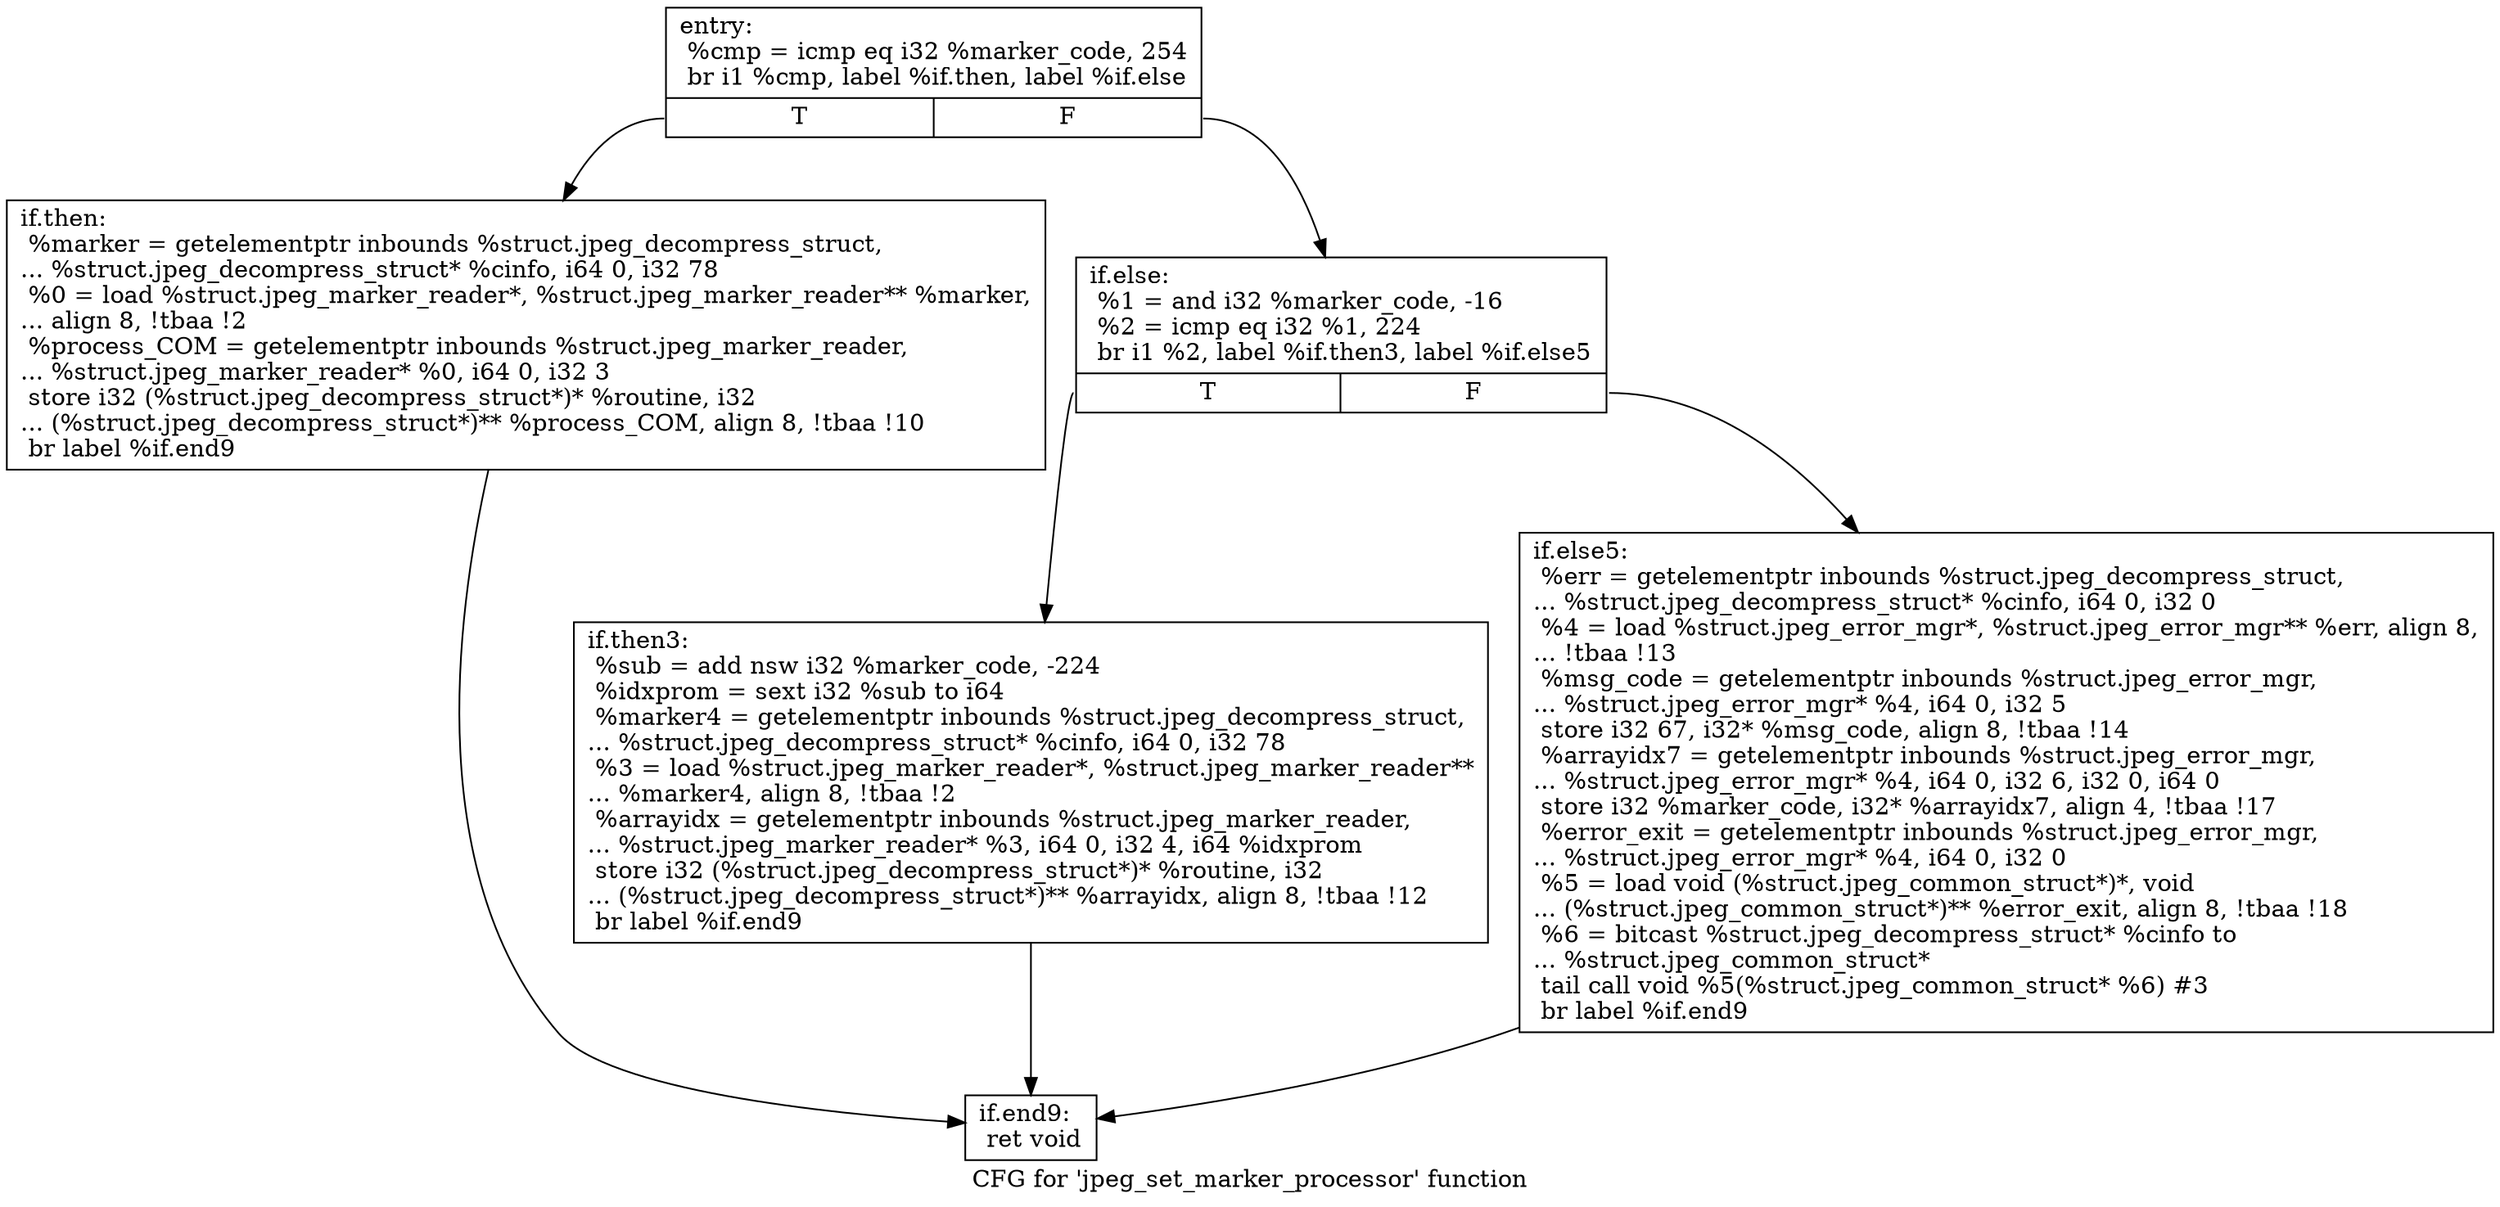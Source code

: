 digraph "CFG for 'jpeg_set_marker_processor' function" {
	label="CFG for 'jpeg_set_marker_processor' function";

	Node0x514ae10 [shape=record,label="{entry:\l  %cmp = icmp eq i32 %marker_code, 254\l  br i1 %cmp, label %if.then, label %if.else\l|{<s0>T|<s1>F}}"];
	Node0x514ae10:s0 -> Node0x5142220;
	Node0x514ae10:s1 -> Node0x5142290;
	Node0x5142220 [shape=record,label="{if.then:                                          \l  %marker = getelementptr inbounds %struct.jpeg_decompress_struct,\l... %struct.jpeg_decompress_struct* %cinfo, i64 0, i32 78\l  %0 = load %struct.jpeg_marker_reader*, %struct.jpeg_marker_reader** %marker,\l... align 8, !tbaa !2\l  %process_COM = getelementptr inbounds %struct.jpeg_marker_reader,\l... %struct.jpeg_marker_reader* %0, i64 0, i32 3\l  store i32 (%struct.jpeg_decompress_struct*)* %routine, i32\l... (%struct.jpeg_decompress_struct*)** %process_COM, align 8, !tbaa !10\l  br label %if.end9\l}"];
	Node0x5142220 -> Node0x514b930;
	Node0x5142290 [shape=record,label="{if.else:                                          \l  %1 = and i32 %marker_code, -16\l  %2 = icmp eq i32 %1, 224\l  br i1 %2, label %if.then3, label %if.else5\l|{<s0>T|<s1>F}}"];
	Node0x5142290:s0 -> Node0x514bc30;
	Node0x5142290:s1 -> Node0x514bcb0;
	Node0x514bc30 [shape=record,label="{if.then3:                                         \l  %sub = add nsw i32 %marker_code, -224\l  %idxprom = sext i32 %sub to i64\l  %marker4 = getelementptr inbounds %struct.jpeg_decompress_struct,\l... %struct.jpeg_decompress_struct* %cinfo, i64 0, i32 78\l  %3 = load %struct.jpeg_marker_reader*, %struct.jpeg_marker_reader**\l... %marker4, align 8, !tbaa !2\l  %arrayidx = getelementptr inbounds %struct.jpeg_marker_reader,\l... %struct.jpeg_marker_reader* %3, i64 0, i32 4, i64 %idxprom\l  store i32 (%struct.jpeg_decompress_struct*)* %routine, i32\l... (%struct.jpeg_decompress_struct*)** %arrayidx, align 8, !tbaa !12\l  br label %if.end9\l}"];
	Node0x514bc30 -> Node0x514b930;
	Node0x514bcb0 [shape=record,label="{if.else5:                                         \l  %err = getelementptr inbounds %struct.jpeg_decompress_struct,\l... %struct.jpeg_decompress_struct* %cinfo, i64 0, i32 0\l  %4 = load %struct.jpeg_error_mgr*, %struct.jpeg_error_mgr** %err, align 8,\l... !tbaa !13\l  %msg_code = getelementptr inbounds %struct.jpeg_error_mgr,\l... %struct.jpeg_error_mgr* %4, i64 0, i32 5\l  store i32 67, i32* %msg_code, align 8, !tbaa !14\l  %arrayidx7 = getelementptr inbounds %struct.jpeg_error_mgr,\l... %struct.jpeg_error_mgr* %4, i64 0, i32 6, i32 0, i64 0\l  store i32 %marker_code, i32* %arrayidx7, align 4, !tbaa !17\l  %error_exit = getelementptr inbounds %struct.jpeg_error_mgr,\l... %struct.jpeg_error_mgr* %4, i64 0, i32 0\l  %5 = load void (%struct.jpeg_common_struct*)*, void\l... (%struct.jpeg_common_struct*)** %error_exit, align 8, !tbaa !18\l  %6 = bitcast %struct.jpeg_decompress_struct* %cinfo to\l... %struct.jpeg_common_struct*\l  tail call void %5(%struct.jpeg_common_struct* %6) #3\l  br label %if.end9\l}"];
	Node0x514bcb0 -> Node0x514b930;
	Node0x514b930 [shape=record,label="{if.end9:                                          \l  ret void\l}"];
}

